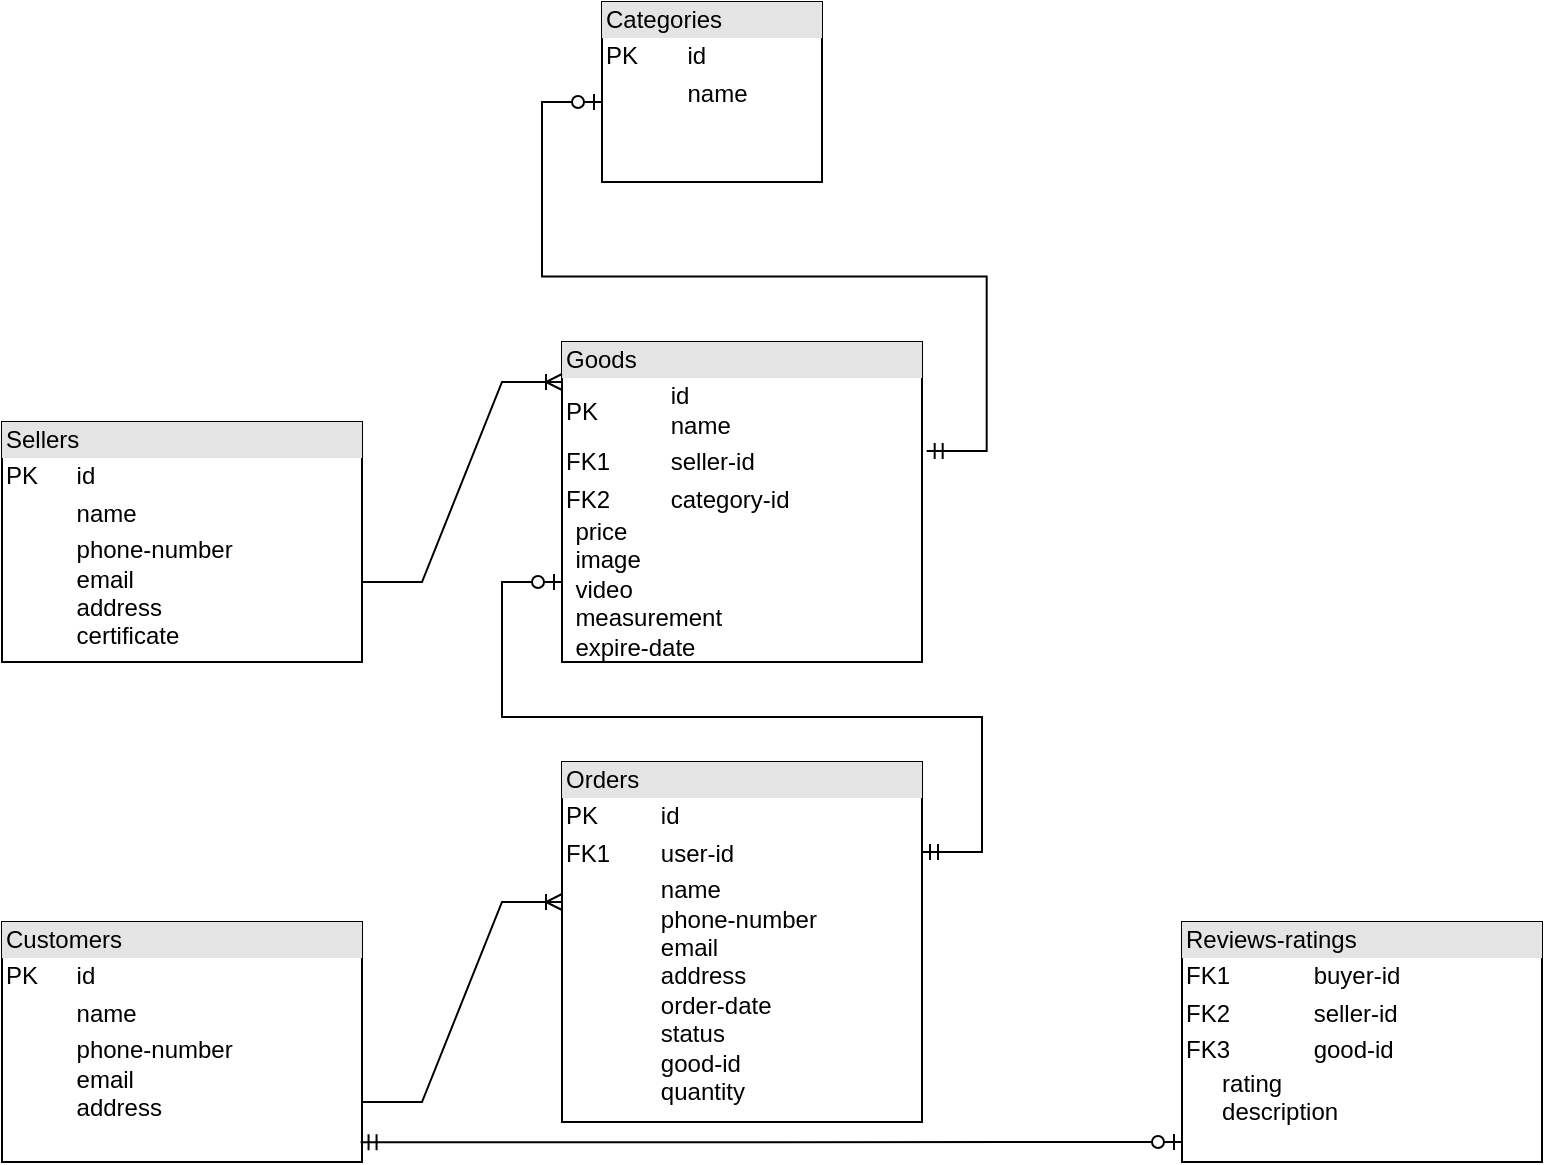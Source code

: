 <mxfile version="16.2.7" type="github">
  <diagram id="jRW-Bk04hK_wkLd0rPTj" name="Page-1">
    <mxGraphModel dx="1038" dy="489" grid="1" gridSize="10" guides="1" tooltips="1" connect="1" arrows="1" fold="1" page="1" pageScale="1" pageWidth="850" pageHeight="1100" math="0" shadow="0">
      <root>
        <mxCell id="0" />
        <mxCell id="1" parent="0" />
        <mxCell id="EaswvOQHr0izNock_XIA-6" value="&lt;div style=&quot;box-sizing: border-box ; width: 100% ; background: #e4e4e4 ; padding: 2px&quot;&gt;Categories&lt;/div&gt;&lt;table style=&quot;width: 100% ; font-size: 1em&quot; cellpadding=&quot;2&quot; cellspacing=&quot;0&quot;&gt;&lt;tbody&gt;&lt;tr&gt;&lt;td&gt;PK&lt;/td&gt;&lt;td&gt;id&lt;/td&gt;&lt;/tr&gt;&lt;tr&gt;&lt;td&gt;&lt;br&gt;&lt;/td&gt;&lt;td&gt;name&lt;/td&gt;&lt;/tr&gt;&lt;/tbody&gt;&lt;/table&gt;" style="verticalAlign=top;align=left;overflow=fill;html=1;" vertex="1" parent="1">
          <mxGeometry x="350" y="10" width="110" height="90" as="geometry" />
        </mxCell>
        <mxCell id="EaswvOQHr0izNock_XIA-10" value="&lt;div style=&quot;box-sizing: border-box ; width: 100% ; background: #e4e4e4 ; padding: 2px&quot;&gt;Goods&lt;/div&gt;&lt;table style=&quot;width: 100% ; font-size: 1em&quot; cellpadding=&quot;2&quot; cellspacing=&quot;0&quot;&gt;&lt;tbody&gt;&lt;tr&gt;&lt;td&gt;PK&lt;/td&gt;&lt;td&gt;id&lt;br&gt;name&lt;/td&gt;&lt;/tr&gt;&lt;tr&gt;&lt;td&gt;FK1&lt;/td&gt;&lt;td&gt;seller-id&lt;br&gt;&lt;/td&gt;&lt;/tr&gt;&lt;tr&gt;&lt;td&gt;FK2&lt;/td&gt;&lt;td&gt;category-id&lt;/td&gt;&lt;/tr&gt;&lt;/tbody&gt;&lt;/table&gt;&lt;span style=&quot;white-space: pre&quot;&gt;	&lt;/span&gt;&lt;span style=&quot;white-space: pre&quot;&gt;	&lt;/span&gt;price&lt;br&gt;&lt;span style=&quot;white-space: pre&quot;&gt;	&lt;/span&gt;&lt;span style=&quot;white-space: pre&quot;&gt;	&lt;/span&gt;image&lt;br&gt;&lt;span style=&quot;white-space: pre&quot;&gt;	&lt;/span&gt;&lt;span style=&quot;white-space: pre&quot;&gt;	&lt;/span&gt;video&lt;br&gt;&lt;span style=&quot;white-space: pre&quot;&gt;	&lt;/span&gt;&lt;span style=&quot;white-space: pre&quot;&gt;	&lt;/span&gt;measurement&lt;br&gt;&lt;span style=&quot;white-space: pre&quot;&gt;	&lt;/span&gt;&lt;span style=&quot;white-space: pre&quot;&gt;	&lt;/span&gt;expire-date&amp;nbsp;" style="verticalAlign=top;align=left;overflow=fill;html=1;" vertex="1" parent="1">
          <mxGeometry x="330" y="180" width="180" height="160" as="geometry" />
        </mxCell>
        <mxCell id="EaswvOQHr0izNock_XIA-11" value="&lt;div style=&quot;box-sizing: border-box ; width: 100% ; background: #e4e4e4 ; padding: 2px&quot;&gt;Sellers&lt;/div&gt;&lt;table style=&quot;width: 100% ; font-size: 1em&quot; cellpadding=&quot;2&quot; cellspacing=&quot;0&quot;&gt;&lt;tbody&gt;&lt;tr&gt;&lt;td&gt;PK&lt;/td&gt;&lt;td&gt;id&lt;/td&gt;&lt;/tr&gt;&lt;tr&gt;&lt;td&gt;&lt;br&gt;&lt;/td&gt;&lt;td&gt;name&lt;/td&gt;&lt;/tr&gt;&lt;tr&gt;&lt;td&gt;&lt;/td&gt;&lt;td&gt;phone-number&lt;br&gt;email&lt;br&gt;address&lt;br&gt;certificate&lt;/td&gt;&lt;/tr&gt;&lt;/tbody&gt;&lt;/table&gt;" style="verticalAlign=top;align=left;overflow=fill;html=1;" vertex="1" parent="1">
          <mxGeometry x="50" y="220" width="180" height="120" as="geometry" />
        </mxCell>
        <mxCell id="EaswvOQHr0izNock_XIA-12" value="&lt;div style=&quot;box-sizing: border-box ; width: 100% ; background: #e4e4e4 ; padding: 2px&quot;&gt;Customers&lt;/div&gt;&lt;table style=&quot;width: 100% ; font-size: 1em&quot; cellpadding=&quot;2&quot; cellspacing=&quot;0&quot;&gt;&lt;tbody&gt;&lt;tr&gt;&lt;td&gt;PK&lt;/td&gt;&lt;td&gt;id&lt;/td&gt;&lt;/tr&gt;&lt;tr&gt;&lt;td&gt;&lt;br&gt;&lt;/td&gt;&lt;td&gt;name&lt;/td&gt;&lt;/tr&gt;&lt;tr&gt;&lt;td&gt;&lt;/td&gt;&lt;td&gt;phone-number&lt;br&gt;email&lt;br&gt;address&lt;/td&gt;&lt;/tr&gt;&lt;/tbody&gt;&lt;/table&gt;" style="verticalAlign=top;align=left;overflow=fill;html=1;" vertex="1" parent="1">
          <mxGeometry x="50" y="470" width="180" height="120" as="geometry" />
        </mxCell>
        <mxCell id="EaswvOQHr0izNock_XIA-13" value="&lt;div style=&quot;box-sizing: border-box ; width: 100% ; background: #e4e4e4 ; padding: 2px&quot;&gt;Orders&lt;/div&gt;&lt;table style=&quot;width: 100% ; font-size: 1em&quot; cellpadding=&quot;2&quot; cellspacing=&quot;0&quot;&gt;&lt;tbody&gt;&lt;tr&gt;&lt;td&gt;PK&lt;/td&gt;&lt;td&gt;id&lt;/td&gt;&lt;/tr&gt;&lt;tr&gt;&lt;td&gt;FK1&lt;span style=&quot;white-space: pre&quot;&gt;	&lt;/span&gt;&lt;/td&gt;&lt;td&gt;user-id&lt;/td&gt;&lt;/tr&gt;&lt;tr&gt;&lt;td&gt;&lt;/td&gt;&lt;td&gt;name&lt;br&gt;phone-number&lt;br&gt;email&lt;br&gt;address&lt;br&gt;order-date&lt;br&gt;status&lt;br&gt;good-id&lt;br&gt;quantity&lt;/td&gt;&lt;/tr&gt;&lt;/tbody&gt;&lt;/table&gt;" style="verticalAlign=top;align=left;overflow=fill;html=1;" vertex="1" parent="1">
          <mxGeometry x="330" y="390" width="180" height="180" as="geometry" />
        </mxCell>
        <mxCell id="EaswvOQHr0izNock_XIA-15" value="&lt;div style=&quot;box-sizing: border-box ; width: 100% ; background: #e4e4e4 ; padding: 2px&quot;&gt;Reviews-ratings&lt;/div&gt;&lt;table style=&quot;width: 100% ; font-size: 1em&quot; cellpadding=&quot;2&quot; cellspacing=&quot;0&quot;&gt;&lt;tbody&gt;&lt;tr&gt;&lt;td&gt;FK1&lt;/td&gt;&lt;td&gt;buyer-id&lt;/td&gt;&lt;/tr&gt;&lt;tr&gt;&lt;td&gt;FK2&lt;/td&gt;&lt;td&gt;seller-id&lt;/td&gt;&lt;/tr&gt;&lt;tr&gt;&lt;td&gt;FK3&lt;/td&gt;&lt;td&gt;good-id&lt;/td&gt;&lt;/tr&gt;&lt;/tbody&gt;&lt;/table&gt;&lt;span style=&quot;white-space: pre&quot;&gt;	&lt;/span&gt;&lt;span style=&quot;white-space: pre&quot;&gt;	&lt;/span&gt;&amp;nbsp; &amp;nbsp; rating&lt;br&gt;&lt;span style=&quot;white-space: pre&quot;&gt;	&lt;/span&gt;&lt;span style=&quot;white-space: pre&quot;&gt;	&lt;/span&gt;&amp;nbsp; &amp;nbsp; description&lt;span style=&quot;white-space: pre&quot;&gt;	&lt;/span&gt;" style="verticalAlign=top;align=left;overflow=fill;html=1;" vertex="1" parent="1">
          <mxGeometry x="640" y="470" width="180" height="120" as="geometry" />
        </mxCell>
        <mxCell id="EaswvOQHr0izNock_XIA-16" value="" style="edgeStyle=entityRelationEdgeStyle;fontSize=12;html=1;endArrow=ERoneToMany;rounded=0;" edge="1" parent="1">
          <mxGeometry width="100" height="100" relative="1" as="geometry">
            <mxPoint x="230" y="300" as="sourcePoint" />
            <mxPoint x="330" y="200" as="targetPoint" />
          </mxGeometry>
        </mxCell>
        <mxCell id="EaswvOQHr0izNock_XIA-17" value="" style="edgeStyle=entityRelationEdgeStyle;fontSize=12;html=1;endArrow=ERoneToMany;rounded=0;" edge="1" parent="1">
          <mxGeometry width="100" height="100" relative="1" as="geometry">
            <mxPoint x="230" y="560" as="sourcePoint" />
            <mxPoint x="330" y="460" as="targetPoint" />
          </mxGeometry>
        </mxCell>
        <mxCell id="EaswvOQHr0izNock_XIA-19" value="" style="edgeStyle=entityRelationEdgeStyle;fontSize=12;html=1;endArrow=ERzeroToOne;startArrow=ERmandOne;rounded=0;exitX=1;exitY=0.25;exitDx=0;exitDy=0;" edge="1" parent="1" source="EaswvOQHr0izNock_XIA-13">
          <mxGeometry width="100" height="100" relative="1" as="geometry">
            <mxPoint x="230" y="400" as="sourcePoint" />
            <mxPoint x="330" y="300" as="targetPoint" />
          </mxGeometry>
        </mxCell>
        <mxCell id="EaswvOQHr0izNock_XIA-22" value="" style="edgeStyle=entityRelationEdgeStyle;fontSize=12;html=1;endArrow=ERzeroToOne;startArrow=ERmandOne;rounded=0;exitX=1.013;exitY=0.341;exitDx=0;exitDy=0;exitPerimeter=0;" edge="1" parent="1" source="EaswvOQHr0izNock_XIA-10">
          <mxGeometry width="100" height="100" relative="1" as="geometry">
            <mxPoint x="250" y="160" as="sourcePoint" />
            <mxPoint x="350" y="60" as="targetPoint" />
          </mxGeometry>
        </mxCell>
        <mxCell id="EaswvOQHr0izNock_XIA-23" value="" style="edgeStyle=entityRelationEdgeStyle;fontSize=12;html=1;endArrow=ERzeroToOne;startArrow=ERmandOne;rounded=0;exitX=0.996;exitY=0.918;exitDx=0;exitDy=0;exitPerimeter=0;" edge="1" parent="1" source="EaswvOQHr0izNock_XIA-12">
          <mxGeometry width="100" height="100" relative="1" as="geometry">
            <mxPoint x="580" y="680" as="sourcePoint" />
            <mxPoint x="640" y="580" as="targetPoint" />
          </mxGeometry>
        </mxCell>
      </root>
    </mxGraphModel>
  </diagram>
</mxfile>
